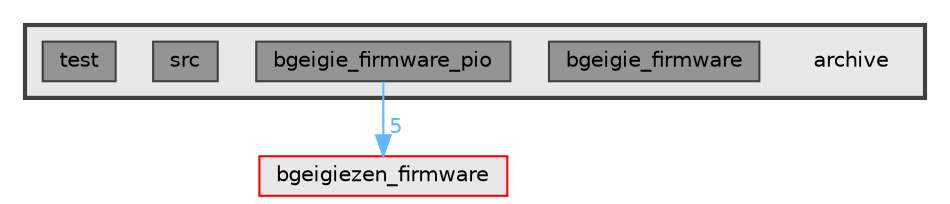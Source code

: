 digraph "archive"
{
 // LATEX_PDF_SIZE
  bgcolor="transparent";
  edge [fontname=Helvetica,fontsize=10,labelfontname=Helvetica,labelfontsize=10];
  node [fontname=Helvetica,fontsize=10,shape=box,height=0.2,width=0.4];
  compound=true
  subgraph clusterdir_e0fba836ceae3bb14933a86e8261f529 {
    graph [ bgcolor="#e8e8e8", pencolor="grey25", label="", fontname=Helvetica,fontsize=10 style="filled,bold", URL="dir_e0fba836ceae3bb14933a86e8261f529.html",tooltip=""]
    dir_e0fba836ceae3bb14933a86e8261f529 [shape=plaintext, label="archive"];
  dir_5223faa4fcca1b91e096263fe0abe1b3 [label="bgeigie_firmware", fillcolor="#949494", color="grey25", style="filled", URL="dir_5223faa4fcca1b91e096263fe0abe1b3.html",tooltip=""];
  dir_9f13badbf16c8d8fb8a262db63d12892 [label="bgeigie_firmware_pio", fillcolor="#949494", color="grey25", style="filled", URL="dir_9f13badbf16c8d8fb8a262db63d12892.html",tooltip=""];
  dir_e0860afd5fb7080b957143392568d327 [label="src", fillcolor="#949494", color="grey25", style="filled", URL="dir_e0860afd5fb7080b957143392568d327.html",tooltip=""];
  dir_1824dda77f0683acbf27b28a2d8f9eac [label="test", fillcolor="#949494", color="grey25", style="filled", URL="dir_1824dda77f0683acbf27b28a2d8f9eac.html",tooltip=""];
  }
  dir_e1eaf1e768829cf4a63747721d8faaf4 [label="bgeigiezen_firmware", fillcolor="#e8e8e8", color="red", style="filled", URL="dir_e1eaf1e768829cf4a63747721d8faaf4.html",tooltip=""];
  dir_9f13badbf16c8d8fb8a262db63d12892->dir_e1eaf1e768829cf4a63747721d8faaf4 [headlabel="5", labeldistance=1.5 headhref="dir_000002_000003.html" color="steelblue1" fontcolor="steelblue1"];
}
